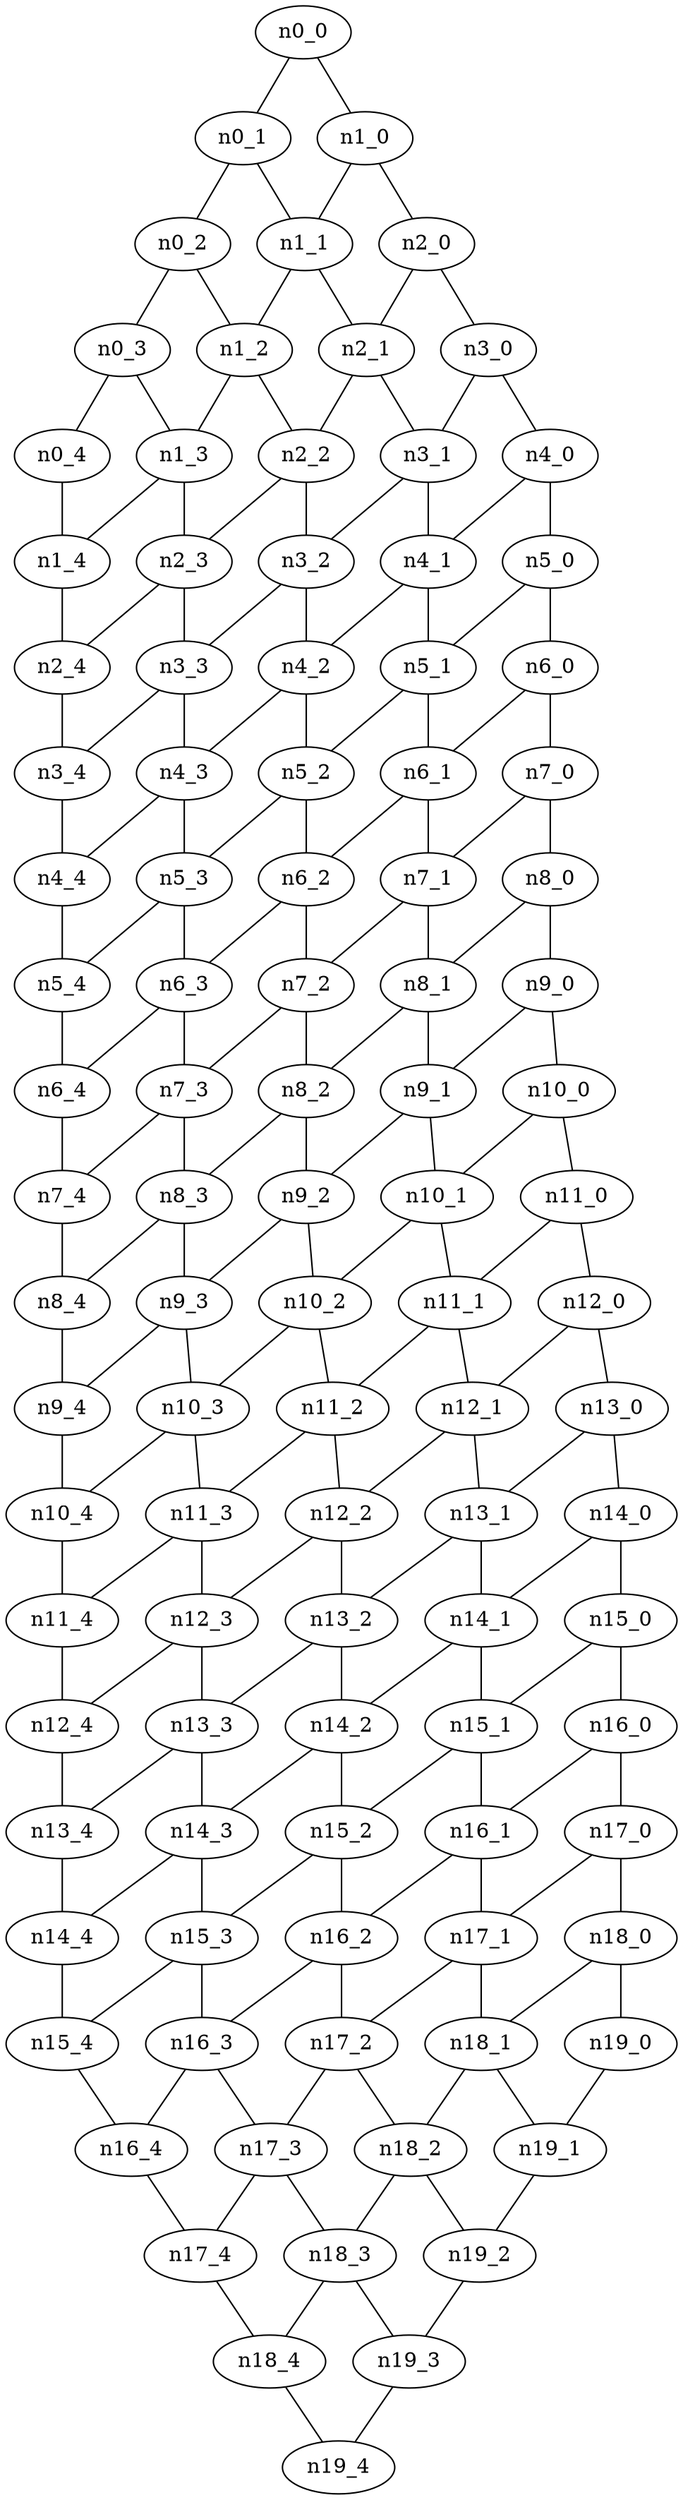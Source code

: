 graph G {
  "n0_0";
  "n0_1";
  "n0_2";
  "n0_3";
  "n0_4";
  "n1_0";
  "n1_1";
  "n1_2";
  "n1_3";
  "n1_4";
  "n2_0";
  "n2_1";
  "n2_2";
  "n2_3";
  "n2_4";
  "n3_0";
  "n3_1";
  "n3_2";
  "n3_3";
  "n3_4";
  "n4_0";
  "n4_1";
  "n4_2";
  "n4_3";
  "n4_4";
  "n5_0";
  "n5_1";
  "n5_2";
  "n5_3";
  "n5_4";
  "n6_0";
  "n6_1";
  "n6_2";
  "n6_3";
  "n6_4";
  "n7_0";
  "n7_1";
  "n7_2";
  "n7_3";
  "n7_4";
  "n8_0";
  "n8_1";
  "n8_2";
  "n8_3";
  "n8_4";
  "n9_0";
  "n9_1";
  "n9_2";
  "n9_3";
  "n9_4";
  "n10_0";
  "n10_1";
  "n10_2";
  "n10_3";
  "n10_4";
  "n11_0";
  "n11_1";
  "n11_2";
  "n11_3";
  "n11_4";
  "n12_0";
  "n12_1";
  "n12_2";
  "n12_3";
  "n12_4";
  "n13_0";
  "n13_1";
  "n13_2";
  "n13_3";
  "n13_4";
  "n14_0";
  "n14_1";
  "n14_2";
  "n14_3";
  "n14_4";
  "n15_0";
  "n15_1";
  "n15_2";
  "n15_3";
  "n15_4";
  "n16_0";
  "n16_1";
  "n16_2";
  "n16_3";
  "n16_4";
  "n17_0";
  "n17_1";
  "n17_2";
  "n17_3";
  "n17_4";
  "n18_0";
  "n18_1";
  "n18_2";
  "n18_3";
  "n18_4";
  "n19_0";
  "n19_1";
  "n19_2";
  "n19_3";
  "n19_4";
    "n15_3" -- "n16_3";
    "n15_2" -- "n16_2";
    "n12_0" -- "n13_0";
    "n12_3" -- "n13_3";
    "n3_3" -- "n4_3";
    "n10_4" -- "n11_4";
    "n11_4" -- "n12_4";
    "n16_2" -- "n17_2";
    "n2_0" -- "n3_0";
    "n15_4" -- "n16_4";
    "n14_3" -- "n14_4";
    "n4_0" -- "n4_1";
    "n18_0" -- "n18_1";
    "n12_1" -- "n13_1";
    "n9_4" -- "n10_4";
    "n7_3" -- "n7_4";
    "n3_3" -- "n3_4";
    "n13_0" -- "n14_0";
    "n0_1" -- "n1_1";
    "n7_2" -- "n7_3";
    "n0_3" -- "n1_3";
    "n6_3" -- "n7_3";
    "n3_2" -- "n4_2";
    "n14_3" -- "n15_3";
    "n17_1" -- "n17_2";
    "n7_1" -- "n8_1";
    "n12_2" -- "n12_3";
    "n15_1" -- "n15_2";
    "n9_0" -- "n9_1";
    "n2_0" -- "n2_1";
    "n2_3" -- "n3_3";
    "n8_4" -- "n9_4";
    "n13_3" -- "n13_4";
    "n18_1" -- "n18_2";
    "n12_2" -- "n13_2";
    "n9_1" -- "n10_1";
    "n3_2" -- "n3_3";
    "n13_1" -- "n13_2";
    "n0_0" -- "n0_1";
    "n11_2" -- "n12_2";
    "n4_1" -- "n4_2";
    "n14_0" -- "n15_0";
    "n1_0" -- "n1_1";
    "n3_0" -- "n3_1";
    "n8_2" -- "n9_2";
    "n8_3" -- "n9_3";
    "n10_0" -- "n10_1";
    "n15_0" -- "n16_0";
    "n17_3" -- "n17_4";
    "n15_2" -- "n15_3";
    "n13_0" -- "n13_1";
    "n4_3" -- "n5_3";
    "n11_1" -- "n12_1";
    "n13_2" -- "n14_2";
    "n2_2" -- "n3_2";
    "n19_1" -- "n19_2";
    "n5_0" -- "n5_1";
    "n16_1" -- "n16_2";
    "n9_2" -- "n10_2";
    "n6_3" -- "n6_4";
    "n2_1" -- "n2_2";
    "n11_0" -- "n11_1";
    "n5_3" -- "n6_3";
    "n11_3" -- "n12_3";
    "n7_0" -- "n7_1";
    "n14_4" -- "n15_4";
    "n0_1" -- "n0_2";
    "n18_3" -- "n19_3";
    "n9_0" -- "n10_0";
    "n10_1" -- "n11_1";
    "n18_1" -- "n19_1";
    "n2_3" -- "n2_4";
    "n4_4" -- "n5_4";
    "n15_3" -- "n15_4";
    "n0_2" -- "n0_3";
    "n13_1" -- "n14_1";
    "n19_3" -- "n19_4";
    "n17_4" -- "n18_4";
    "n9_1" -- "n9_2";
    "n6_1" -- "n7_1";
    "n11_0" -- "n12_0";
    "n17_0" -- "n17_1";
    "n16_3" -- "n17_3";
    "n18_2" -- "n19_2";
    "n5_0" -- "n6_0";
    "n0_0" -- "n1_0";
    "n2_1" -- "n3_1";
    "n16_0" -- "n16_1";
    "n12_0" -- "n12_1";
    "n1_4" -- "n2_4";
    "n7_0" -- "n8_0";
    "n15_1" -- "n16_1";
    "n11_3" -- "n11_4";
    "n4_3" -- "n4_4";
    "n8_2" -- "n8_3";
    "n13_4" -- "n14_4";
    "n7_2" -- "n8_2";
    "n14_2" -- "n15_2";
    "n17_1" -- "n18_1";
    "n4_2" -- "n5_2";
    "n1_2" -- "n1_3";
    "n16_3" -- "n16_4";
    "n5_2" -- "n5_3";
    "n17_2" -- "n18_2";
    "n5_3" -- "n5_4";
    "n0_4" -- "n1_4";
    "n5_1" -- "n6_1";
    "n10_2" -- "n11_2";
    "n8_3" -- "n8_4";
    "n15_0" -- "n15_1";
    "n3_4" -- "n4_4";
    "n17_0" -- "n18_0";
    "n16_1" -- "n17_1";
    "n8_1" -- "n8_2";
    "n9_2" -- "n9_3";
    "n16_0" -- "n17_0";
    "n1_0" -- "n2_0";
    "n6_2" -- "n6_3";
    "n17_2" -- "n17_3";
    "n11_1" -- "n11_2";
    "n10_1" -- "n10_2";
    "n14_1" -- "n15_1";
    "n3_1" -- "n4_1";
    "n16_2" -- "n16_3";
    "n19_2" -- "n19_3";
    "n0_2" -- "n1_2";
    "n10_3" -- "n11_3";
    "n4_1" -- "n5_1";
    "n4_2" -- "n4_3";
    "n11_2" -- "n11_3";
    "n14_2" -- "n14_3";
    "n18_2" -- "n18_3";
    "n17_3" -- "n18_3";
    "n6_0" -- "n7_0";
    "n7_3" -- "n8_3";
    "n13_2" -- "n13_3";
    "n8_0" -- "n8_1";
    "n14_0" -- "n14_1";
    "n18_4" -- "n19_4";
    "n3_0" -- "n4_0";
    "n5_4" -- "n6_4";
    "n9_3" -- "n9_4";
    "n7_4" -- "n8_4";
    "n10_0" -- "n11_0";
    "n13_3" -- "n14_3";
    "n8_1" -- "n9_1";
    "n4_0" -- "n5_0";
    "n1_3" -- "n2_3";
    "n5_2" -- "n6_2";
    "n12_1" -- "n12_2";
    "n12_4" -- "n13_4";
    "n18_0" -- "n19_0";
    "n10_2" -- "n10_3";
    "n9_3" -- "n10_3";
    "n19_0" -- "n19_1";
    "n1_3" -- "n1_4";
    "n6_0" -- "n6_1";
    "n6_4" -- "n7_4";
    "n1_1" -- "n1_2";
    "n10_3" -- "n10_4";
    "n12_3" -- "n12_4";
    "n1_1" -- "n2_1";
    "n18_3" -- "n18_4";
    "n7_1" -- "n7_2";
    "n6_2" -- "n7_2";
    "n14_1" -- "n14_2";
    "n2_2" -- "n2_3";
    "n5_1" -- "n5_2";
    "n2_4" -- "n3_4";
    "n1_2" -- "n2_2";
    "n6_1" -- "n6_2";
    "n8_0" -- "n9_0";
    "n0_3" -- "n0_4";
    "n3_1" -- "n3_2";
    "n16_4" -- "n17_4";
}
